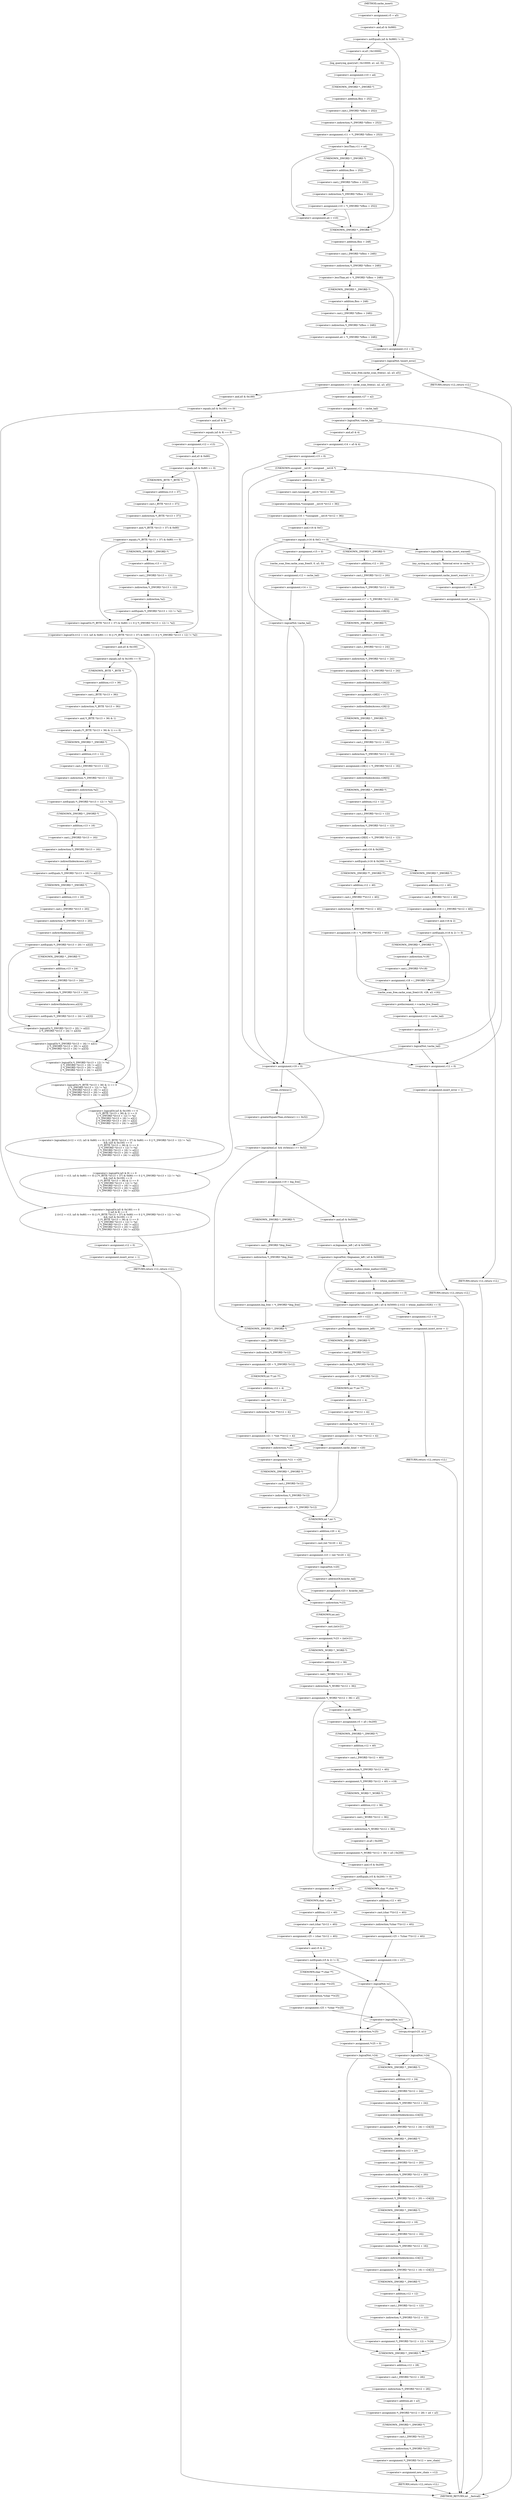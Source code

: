 digraph cache_insert {  
"1000146" [label = "(<operator>.assignment,v5 = a5)" ]
"1000150" [label = "(<operator>.notEquals,(a5 & 0x980) != 0)" ]
"1000151" [label = "(<operator>.and,a5 & 0x980)" ]
"1000156" [label = "(log_query,log_query(a5 | 0x10000, a1, a2, 0))" ]
"1000157" [label = "(<operator>.or,a5 | 0x10000)" ]
"1000163" [label = "(<operator>.assignment,v10 = a4)" ]
"1000166" [label = "(<operator>.assignment,v11 = *(_DWORD *)(fbss + 252))" ]
"1000168" [label = "(<operator>.indirection,*(_DWORD *)(fbss + 252))" ]
"1000169" [label = "(<operator>.cast,(_DWORD *)(fbss + 252))" ]
"1000170" [label = "(UNKNOWN,_DWORD *,_DWORD *)" ]
"1000171" [label = "(<operator>.addition,fbss + 252)" ]
"1000175" [label = "(<operator>.lessThan,v11 < a4)" ]
"1000178" [label = "(<operator>.assignment,v10 = *(_DWORD *)(fbss + 252))" ]
"1000180" [label = "(<operator>.indirection,*(_DWORD *)(fbss + 252))" ]
"1000181" [label = "(<operator>.cast,(_DWORD *)(fbss + 252))" ]
"1000182" [label = "(UNKNOWN,_DWORD *,_DWORD *)" ]
"1000183" [label = "(<operator>.addition,fbss + 252)" ]
"1000188" [label = "(<operator>.assignment,a4 = v10)" ]
"1000192" [label = "(<operator>.lessThan,a4 < *(_DWORD *)(fbss + 248))" ]
"1000194" [label = "(<operator>.indirection,*(_DWORD *)(fbss + 248))" ]
"1000195" [label = "(<operator>.cast,(_DWORD *)(fbss + 248))" ]
"1000196" [label = "(UNKNOWN,_DWORD *,_DWORD *)" ]
"1000197" [label = "(<operator>.addition,fbss + 248)" ]
"1000200" [label = "(<operator>.assignment,a4 = *(_DWORD *)(fbss + 248))" ]
"1000202" [label = "(<operator>.indirection,*(_DWORD *)(fbss + 248))" ]
"1000203" [label = "(<operator>.cast,(_DWORD *)(fbss + 248))" ]
"1000204" [label = "(UNKNOWN,_DWORD *,_DWORD *)" ]
"1000205" [label = "(<operator>.addition,fbss + 248)" ]
"1000208" [label = "(<operator>.assignment,v12 = 0)" ]
"1000212" [label = "(<operator>.logicalNot,!insert_error)" ]
"1000215" [label = "(<operator>.assignment,v13 = cache_scan_free(a1, a2, a3, a5))" ]
"1000217" [label = "(cache_scan_free,cache_scan_free(a1, a2, a3, a5))" ]
"1000226" [label = "(<operator>.logicalOr,(a5 & 0x180) == 0\n        || (a5 & 8) == 0\n        || ((v12 = v13, (a5 & 0x80) == 0) || (*(_BYTE *)(v13 + 37) & 0x80) == 0 || *(_DWORD *)(v13 + 12) != *a2)\n        && ((a5 & 0x100) == 0\n         || (*(_BYTE *)(v13 + 36) & 1) == 0\n         || *(_DWORD *)(v13 + 12) != *a2\n         || *(_DWORD *)(v13 + 16) != a2[1]\n         || *(_DWORD *)(v13 + 20) != a2[2]\n         || *(_DWORD *)(v13 + 24) != a2[3]))" ]
"1000227" [label = "(<operator>.equals,(a5 & 0x180) == 0)" ]
"1000228" [label = "(<operator>.and,a5 & 0x180)" ]
"1000232" [label = "(<operator>.logicalOr,(a5 & 8) == 0\n        || ((v12 = v13, (a5 & 0x80) == 0) || (*(_BYTE *)(v13 + 37) & 0x80) == 0 || *(_DWORD *)(v13 + 12) != *a2)\n        && ((a5 & 0x100) == 0\n         || (*(_BYTE *)(v13 + 36) & 1) == 0\n         || *(_DWORD *)(v13 + 12) != *a2\n         || *(_DWORD *)(v13 + 16) != a2[1]\n         || *(_DWORD *)(v13 + 20) != a2[2]\n         || *(_DWORD *)(v13 + 24) != a2[3]))" ]
"1000233" [label = "(<operator>.equals,(a5 & 8) == 0)" ]
"1000234" [label = "(<operator>.and,a5 & 8)" ]
"1000238" [label = "(<operator>.logicalAnd,((v12 = v13, (a5 & 0x80) == 0) || (*(_BYTE *)(v13 + 37) & 0x80) == 0 || *(_DWORD *)(v13 + 12) != *a2)\n        && ((a5 & 0x100) == 0\n         || (*(_BYTE *)(v13 + 36) & 1) == 0\n         || *(_DWORD *)(v13 + 12) != *a2\n         || *(_DWORD *)(v13 + 16) != a2[1]\n         || *(_DWORD *)(v13 + 20) != a2[2]\n         || *(_DWORD *)(v13 + 24) != a2[3]))" ]
"1000239" [label = "(<operator>.logicalOr,(v12 = v13, (a5 & 0x80) == 0) || (*(_BYTE *)(v13 + 37) & 0x80) == 0 || *(_DWORD *)(v13 + 12) != *a2)" ]
"1000241" [label = "(<operator>.assignment,v12 = v13)" ]
"1000244" [label = "(<operator>.equals,(a5 & 0x80) == 0)" ]
"1000245" [label = "(<operator>.and,a5 & 0x80)" ]
"1000249" [label = "(<operator>.logicalOr,(*(_BYTE *)(v13 + 37) & 0x80) == 0 || *(_DWORD *)(v13 + 12) != *a2)" ]
"1000250" [label = "(<operator>.equals,(*(_BYTE *)(v13 + 37) & 0x80) == 0)" ]
"1000251" [label = "(<operator>.and,*(_BYTE *)(v13 + 37) & 0x80)" ]
"1000252" [label = "(<operator>.indirection,*(_BYTE *)(v13 + 37))" ]
"1000253" [label = "(<operator>.cast,(_BYTE *)(v13 + 37))" ]
"1000254" [label = "(UNKNOWN,_BYTE *,_BYTE *)" ]
"1000255" [label = "(<operator>.addition,v13 + 37)" ]
"1000260" [label = "(<operator>.notEquals,*(_DWORD *)(v13 + 12) != *a2)" ]
"1000261" [label = "(<operator>.indirection,*(_DWORD *)(v13 + 12))" ]
"1000262" [label = "(<operator>.cast,(_DWORD *)(v13 + 12))" ]
"1000263" [label = "(UNKNOWN,_DWORD *,_DWORD *)" ]
"1000264" [label = "(<operator>.addition,v13 + 12)" ]
"1000267" [label = "(<operator>.indirection,*a2)" ]
"1000269" [label = "(<operator>.logicalOr,(a5 & 0x100) == 0\n         || (*(_BYTE *)(v13 + 36) & 1) == 0\n         || *(_DWORD *)(v13 + 12) != *a2\n         || *(_DWORD *)(v13 + 16) != a2[1]\n         || *(_DWORD *)(v13 + 20) != a2[2]\n         || *(_DWORD *)(v13 + 24) != a2[3])" ]
"1000270" [label = "(<operator>.equals,(a5 & 0x100) == 0)" ]
"1000271" [label = "(<operator>.and,a5 & 0x100)" ]
"1000275" [label = "(<operator>.logicalOr,(*(_BYTE *)(v13 + 36) & 1) == 0\n         || *(_DWORD *)(v13 + 12) != *a2\n         || *(_DWORD *)(v13 + 16) != a2[1]\n         || *(_DWORD *)(v13 + 20) != a2[2]\n         || *(_DWORD *)(v13 + 24) != a2[3])" ]
"1000276" [label = "(<operator>.equals,(*(_BYTE *)(v13 + 36) & 1) == 0)" ]
"1000277" [label = "(<operator>.and,*(_BYTE *)(v13 + 36) & 1)" ]
"1000278" [label = "(<operator>.indirection,*(_BYTE *)(v13 + 36))" ]
"1000279" [label = "(<operator>.cast,(_BYTE *)(v13 + 36))" ]
"1000280" [label = "(UNKNOWN,_BYTE *,_BYTE *)" ]
"1000281" [label = "(<operator>.addition,v13 + 36)" ]
"1000286" [label = "(<operator>.logicalOr,*(_DWORD *)(v13 + 12) != *a2\n         || *(_DWORD *)(v13 + 16) != a2[1]\n         || *(_DWORD *)(v13 + 20) != a2[2]\n         || *(_DWORD *)(v13 + 24) != a2[3])" ]
"1000287" [label = "(<operator>.notEquals,*(_DWORD *)(v13 + 12) != *a2)" ]
"1000288" [label = "(<operator>.indirection,*(_DWORD *)(v13 + 12))" ]
"1000289" [label = "(<operator>.cast,(_DWORD *)(v13 + 12))" ]
"1000290" [label = "(UNKNOWN,_DWORD *,_DWORD *)" ]
"1000291" [label = "(<operator>.addition,v13 + 12)" ]
"1000294" [label = "(<operator>.indirection,*a2)" ]
"1000296" [label = "(<operator>.logicalOr,*(_DWORD *)(v13 + 16) != a2[1]\n         || *(_DWORD *)(v13 + 20) != a2[2]\n         || *(_DWORD *)(v13 + 24) != a2[3])" ]
"1000297" [label = "(<operator>.notEquals,*(_DWORD *)(v13 + 16) != a2[1])" ]
"1000298" [label = "(<operator>.indirection,*(_DWORD *)(v13 + 16))" ]
"1000299" [label = "(<operator>.cast,(_DWORD *)(v13 + 16))" ]
"1000300" [label = "(UNKNOWN,_DWORD *,_DWORD *)" ]
"1000301" [label = "(<operator>.addition,v13 + 16)" ]
"1000304" [label = "(<operator>.indirectIndexAccess,a2[1])" ]
"1000307" [label = "(<operator>.logicalOr,*(_DWORD *)(v13 + 20) != a2[2]\n         || *(_DWORD *)(v13 + 24) != a2[3])" ]
"1000308" [label = "(<operator>.notEquals,*(_DWORD *)(v13 + 20) != a2[2])" ]
"1000309" [label = "(<operator>.indirection,*(_DWORD *)(v13 + 20))" ]
"1000310" [label = "(<operator>.cast,(_DWORD *)(v13 + 20))" ]
"1000311" [label = "(UNKNOWN,_DWORD *,_DWORD *)" ]
"1000312" [label = "(<operator>.addition,v13 + 20)" ]
"1000315" [label = "(<operator>.indirectIndexAccess,a2[2])" ]
"1000318" [label = "(<operator>.notEquals,*(_DWORD *)(v13 + 24) != a2[3])" ]
"1000319" [label = "(<operator>.indirection,*(_DWORD *)(v13 + 24))" ]
"1000320" [label = "(<operator>.cast,(_DWORD *)(v13 + 24))" ]
"1000321" [label = "(UNKNOWN,_DWORD *,_DWORD *)" ]
"1000322" [label = "(<operator>.addition,v13 + 24)" ]
"1000325" [label = "(<operator>.indirectIndexAccess,a2[3])" ]
"1000329" [label = "(<operator>.assignment,v12 = 0)" ]
"1000332" [label = "(<operator>.assignment,insert_error = 1)" ]
"1000335" [label = "(RETURN,return v12;,return v12;)" ]
"1000337" [label = "(<operator>.assignment,v27 = a2)" ]
"1000340" [label = "(<operator>.assignment,v12 = cache_tail)" ]
"1000344" [label = "(<operator>.logicalNot,!cache_tail)" ]
"1000348" [label = "(<operator>.assignment,v12 = 0)" ]
"1000351" [label = "(<operator>.assignment,insert_error = 1)" ]
"1000354" [label = "(RETURN,return v12;,return v12;)" ]
"1000356" [label = "(<operator>.assignment,v14 = a5 & 4)" ]
"1000358" [label = "(<operator>.and,a5 & 4)" ]
"1000361" [label = "(<operator>.assignment,v15 = 0)" ]
"1000367" [label = "(<operator>.assignment,v16 = *(unsigned __int16 *)(v12 + 36))" ]
"1000369" [label = "(<operator>.indirection,*(unsigned __int16 *)(v12 + 36))" ]
"1000370" [label = "(<operator>.cast,(unsigned __int16 *)(v12 + 36))" ]
"1000371" [label = "(UNKNOWN,unsigned __int16 *,unsigned __int16 *)" ]
"1000372" [label = "(<operator>.addition,v12 + 36)" ]
"1000376" [label = "(<operator>.equals,(v16 & 0xC) == 0)" ]
"1000377" [label = "(<operator>.and,v16 & 0xC)" ]
"1000386" [label = "(<operator>.logicalNot,!cache_insert_warned)" ]
"1000389" [label = "(my_syslog,my_syslog(3, \"Internal error in cache.\"))" ]
"1000392" [label = "(<operator>.assignment,cache_insert_warned = 1)" ]
"1000395" [label = "(<operator>.assignment,v12 = 0)" ]
"1000398" [label = "(<operator>.assignment,insert_error = 1)" ]
"1000401" [label = "(RETURN,return v12;,return v12;)" ]
"1000406" [label = "(<operator>.assignment,v17 = *(_DWORD *)(v12 + 20))" ]
"1000408" [label = "(<operator>.indirection,*(_DWORD *)(v12 + 20))" ]
"1000409" [label = "(<operator>.cast,(_DWORD *)(v12 + 20))" ]
"1000410" [label = "(UNKNOWN,_DWORD *,_DWORD *)" ]
"1000411" [label = "(<operator>.addition,v12 + 20)" ]
"1000414" [label = "(<operator>.assignment,v28[3] = *(_DWORD *)(v12 + 24))" ]
"1000415" [label = "(<operator>.indirectIndexAccess,v28[3])" ]
"1000418" [label = "(<operator>.indirection,*(_DWORD *)(v12 + 24))" ]
"1000419" [label = "(<operator>.cast,(_DWORD *)(v12 + 24))" ]
"1000420" [label = "(UNKNOWN,_DWORD *,_DWORD *)" ]
"1000421" [label = "(<operator>.addition,v12 + 24)" ]
"1000424" [label = "(<operator>.assignment,v28[2] = v17)" ]
"1000425" [label = "(<operator>.indirectIndexAccess,v28[2])" ]
"1000429" [label = "(<operator>.assignment,v28[1] = *(_DWORD *)(v12 + 16))" ]
"1000430" [label = "(<operator>.indirectIndexAccess,v28[1])" ]
"1000433" [label = "(<operator>.indirection,*(_DWORD *)(v12 + 16))" ]
"1000434" [label = "(<operator>.cast,(_DWORD *)(v12 + 16))" ]
"1000435" [label = "(UNKNOWN,_DWORD *,_DWORD *)" ]
"1000436" [label = "(<operator>.addition,v12 + 16)" ]
"1000439" [label = "(<operator>.assignment,v28[0] = *(_DWORD *)(v12 + 12))" ]
"1000440" [label = "(<operator>.indirectIndexAccess,v28[0])" ]
"1000443" [label = "(<operator>.indirection,*(_DWORD *)(v12 + 12))" ]
"1000444" [label = "(<operator>.cast,(_DWORD *)(v12 + 12))" ]
"1000445" [label = "(UNKNOWN,_DWORD *,_DWORD *)" ]
"1000446" [label = "(<operator>.addition,v12 + 12)" ]
"1000450" [label = "(<operator>.notEquals,(v16 & 0x200) != 0)" ]
"1000451" [label = "(<operator>.and,v16 & 0x200)" ]
"1000456" [label = "(<operator>.assignment,v18 = *(_DWORD **)(v12 + 40))" ]
"1000458" [label = "(<operator>.indirection,*(_DWORD **)(v12 + 40))" ]
"1000459" [label = "(<operator>.cast,(_DWORD **)(v12 + 40))" ]
"1000460" [label = "(UNKNOWN,_DWORD **,_DWORD **)" ]
"1000461" [label = "(<operator>.addition,v12 + 40)" ]
"1000466" [label = "(<operator>.assignment,v18 = (_DWORD *)(v12 + 40))" ]
"1000468" [label = "(<operator>.cast,(_DWORD *)(v12 + 40))" ]
"1000469" [label = "(UNKNOWN,_DWORD *,_DWORD *)" ]
"1000470" [label = "(<operator>.addition,v12 + 40)" ]
"1000474" [label = "(<operator>.notEquals,(v16 & 2) != 0)" ]
"1000475" [label = "(<operator>.and,v16 & 2)" ]
"1000479" [label = "(<operator>.assignment,v18 = (_DWORD *)*v18)" ]
"1000481" [label = "(<operator>.cast,(_DWORD *)*v18)" ]
"1000482" [label = "(UNKNOWN,_DWORD *,_DWORD *)" ]
"1000483" [label = "(<operator>.indirection,*v18)" ]
"1000485" [label = "(cache_scan_free,cache_scan_free(v18, v28, a3, v16))" ]
"1000490" [label = "(<operator>.preIncrement,++cache_live_freed)" ]
"1000492" [label = "(<operator>.assignment,v12 = cache_tail)" ]
"1000495" [label = "(<operator>.assignment,v15 = 1)" ]
"1000499" [label = "(<operator>.logicalNot,!cache_tail)" ]
"1000504" [label = "(<operator>.assignment,v15 = 0)" ]
"1000507" [label = "(cache_scan_free,cache_scan_free(0, 0, a3, 0))" ]
"1000512" [label = "(<operator>.assignment,v12 = cache_tail)" ]
"1000515" [label = "(<operator>.assignment,v14 = 1)" ]
"1000519" [label = "(<operator>.logicalNot,!cache_tail)" ]
"1000522" [label = "(<operator>.assignment,v19 = 0)" ]
"1000526" [label = "(<operator>.logicalAnd,a1 && strlen(a1) >= 0x32)" ]
"1000528" [label = "(<operator>.greaterEqualsThan,strlen(a1) >= 0x32)" ]
"1000529" [label = "(strlen,strlen(a1))" ]
"1000533" [label = "(<operator>.assignment,v19 = big_free)" ]
"1000539" [label = "(<operator>.assignment,big_free = *(_DWORD *)big_free)" ]
"1000541" [label = "(<operator>.indirection,*(_DWORD *)big_free)" ]
"1000542" [label = "(<operator>.cast,(_DWORD *)big_free)" ]
"1000543" [label = "(UNKNOWN,_DWORD *,_DWORD *)" ]
"1000548" [label = "(<operator>.logicalOr,!(bignames_left | a5 & 0x5000) || (v22 = whine_malloc(1028)) == 0)" ]
"1000549" [label = "(<operator>.logicalNot,!(bignames_left | a5 & 0x5000))" ]
"1000550" [label = "(<operator>.or,bignames_left | a5 & 0x5000)" ]
"1000552" [label = "(<operator>.and,a5 & 0x5000)" ]
"1000555" [label = "(<operator>.equals,(v22 = whine_malloc(1028)) == 0)" ]
"1000556" [label = "(<operator>.assignment,v22 = whine_malloc(1028))" ]
"1000558" [label = "(whine_malloc,whine_malloc(1028))" ]
"1000562" [label = "(<operator>.assignment,v12 = 0)" ]
"1000565" [label = "(<operator>.assignment,insert_error = 1)" ]
"1000568" [label = "(RETURN,return v12;,return v12;)" ]
"1000570" [label = "(<operator>.assignment,v19 = v22)" ]
"1000576" [label = "(<operator>.preDecrement,--bignames_left)" ]
"1000578" [label = "(<operator>.assignment,v20 = *(_DWORD *)v12)" ]
"1000580" [label = "(<operator>.indirection,*(_DWORD *)v12)" ]
"1000581" [label = "(<operator>.cast,(_DWORD *)v12)" ]
"1000582" [label = "(UNKNOWN,_DWORD *,_DWORD *)" ]
"1000584" [label = "(<operator>.assignment,v21 = *(int **)(v12 + 4))" ]
"1000586" [label = "(<operator>.indirection,*(int **)(v12 + 4))" ]
"1000587" [label = "(<operator>.cast,(int **)(v12 + 4))" ]
"1000588" [label = "(UNKNOWN,int **,int **)" ]
"1000589" [label = "(<operator>.addition,v12 + 4)" ]
"1000596" [label = "(<operator>.assignment,v20 = *(_DWORD *)v12)" ]
"1000598" [label = "(<operator>.indirection,*(_DWORD *)v12)" ]
"1000599" [label = "(<operator>.cast,(_DWORD *)v12)" ]
"1000600" [label = "(UNKNOWN,_DWORD *,_DWORD *)" ]
"1000602" [label = "(<operator>.assignment,v21 = *(int **)(v12 + 4))" ]
"1000604" [label = "(<operator>.indirection,*(int **)(v12 + 4))" ]
"1000605" [label = "(<operator>.cast,(int **)(v12 + 4))" ]
"1000606" [label = "(UNKNOWN,int **,int **)" ]
"1000607" [label = "(<operator>.addition,v12 + 4)" ]
"1000614" [label = "(<operator>.assignment,*v21 = v20)" ]
"1000615" [label = "(<operator>.indirection,*v21)" ]
"1000618" [label = "(<operator>.assignment,v20 = *(_DWORD *)v12)" ]
"1000620" [label = "(<operator>.indirection,*(_DWORD *)v12)" ]
"1000621" [label = "(<operator>.cast,(_DWORD *)v12)" ]
"1000622" [label = "(UNKNOWN,_DWORD *,_DWORD *)" ]
"1000626" [label = "(<operator>.assignment,cache_head = v20)" ]
"1000630" [label = "(<operator>.assignment,v23 = (int *)(v20 + 4))" ]
"1000632" [label = "(<operator>.cast,(int *)(v20 + 4))" ]
"1000633" [label = "(UNKNOWN,int *,int *)" ]
"1000634" [label = "(<operator>.addition,v20 + 4)" ]
"1000638" [label = "(<operator>.logicalNot,!v20)" ]
"1000640" [label = "(<operator>.assignment,v23 = &cache_tail)" ]
"1000642" [label = "(<operator>.addressOf,&cache_tail)" ]
"1000644" [label = "(<operator>.assignment,*v23 = (int)v21)" ]
"1000645" [label = "(<operator>.indirection,*v23)" ]
"1000647" [label = "(<operator>.cast,(int)v21)" ]
"1000648" [label = "(UNKNOWN,int,int)" ]
"1000650" [label = "(<operator>.assignment,*(_WORD *)(v12 + 36) = a5)" ]
"1000651" [label = "(<operator>.indirection,*(_WORD *)(v12 + 36))" ]
"1000652" [label = "(<operator>.cast,(_WORD *)(v12 + 36))" ]
"1000653" [label = "(UNKNOWN,_WORD *,_WORD *)" ]
"1000654" [label = "(<operator>.addition,v12 + 36)" ]
"1000661" [label = "(<operator>.assignment,v5 = a5 | 0x200)" ]
"1000663" [label = "(<operator>.or,a5 | 0x200)" ]
"1000666" [label = "(<operator>.assignment,*(_DWORD *)(v12 + 40) = v19)" ]
"1000667" [label = "(<operator>.indirection,*(_DWORD *)(v12 + 40))" ]
"1000668" [label = "(<operator>.cast,(_DWORD *)(v12 + 40))" ]
"1000669" [label = "(UNKNOWN,_DWORD *,_DWORD *)" ]
"1000670" [label = "(<operator>.addition,v12 + 40)" ]
"1000674" [label = "(<operator>.assignment,*(_WORD *)(v12 + 36) = a5 | 0x200)" ]
"1000675" [label = "(<operator>.indirection,*(_WORD *)(v12 + 36))" ]
"1000676" [label = "(<operator>.cast,(_WORD *)(v12 + 36))" ]
"1000677" [label = "(UNKNOWN,_WORD *,_WORD *)" ]
"1000678" [label = "(<operator>.addition,v12 + 36)" ]
"1000681" [label = "(<operator>.or,a5 | 0x200)" ]
"1000685" [label = "(<operator>.notEquals,(v5 & 0x200) != 0)" ]
"1000686" [label = "(<operator>.and,v5 & 0x200)" ]
"1000691" [label = "(<operator>.assignment,v25 = *(char **)(v12 + 40))" ]
"1000693" [label = "(<operator>.indirection,*(char **)(v12 + 40))" ]
"1000694" [label = "(<operator>.cast,(char **)(v12 + 40))" ]
"1000695" [label = "(UNKNOWN,char **,char **)" ]
"1000696" [label = "(<operator>.addition,v12 + 40)" ]
"1000699" [label = "(<operator>.assignment,v24 = v27)" ]
"1000704" [label = "(<operator>.assignment,v24 = v27)" ]
"1000707" [label = "(<operator>.assignment,v25 = (char *)(v12 + 40))" ]
"1000709" [label = "(<operator>.cast,(char *)(v12 + 40))" ]
"1000710" [label = "(UNKNOWN,char *,char *)" ]
"1000711" [label = "(<operator>.addition,v12 + 40)" ]
"1000715" [label = "(<operator>.notEquals,(v5 & 2) != 0)" ]
"1000716" [label = "(<operator>.and,v5 & 2)" ]
"1000721" [label = "(<operator>.assignment,v25 = *(char **)v25)" ]
"1000723" [label = "(<operator>.indirection,*(char **)v25)" ]
"1000724" [label = "(<operator>.cast,(char **)v25)" ]
"1000725" [label = "(UNKNOWN,char **,char **)" ]
"1000728" [label = "(<operator>.logicalNot,!a1)" ]
"1000732" [label = "(<operator>.assignment,*v25 = 0)" ]
"1000733" [label = "(<operator>.indirection,*v25)" ]
"1000737" [label = "(<operator>.logicalNot,!v24)" ]
"1000741" [label = "(<operator>.assignment,*(_DWORD *)(v12 + 28) = a4 + a3)" ]
"1000742" [label = "(<operator>.indirection,*(_DWORD *)(v12 + 28))" ]
"1000743" [label = "(<operator>.cast,(_DWORD *)(v12 + 28))" ]
"1000744" [label = "(UNKNOWN,_DWORD *,_DWORD *)" ]
"1000745" [label = "(<operator>.addition,v12 + 28)" ]
"1000748" [label = "(<operator>.addition,a4 + a3)" ]
"1000751" [label = "(<operator>.assignment,*(_DWORD *)v12 = new_chain)" ]
"1000752" [label = "(<operator>.indirection,*(_DWORD *)v12)" ]
"1000753" [label = "(<operator>.cast,(_DWORD *)v12)" ]
"1000754" [label = "(UNKNOWN,_DWORD *,_DWORD *)" ]
"1000757" [label = "(<operator>.assignment,new_chain = v12)" ]
"1000760" [label = "(RETURN,return v12;,return v12;)" ]
"1000763" [label = "(<operator>.assignment,*(_DWORD *)(v12 + 24) = v24[3])" ]
"1000764" [label = "(<operator>.indirection,*(_DWORD *)(v12 + 24))" ]
"1000765" [label = "(<operator>.cast,(_DWORD *)(v12 + 24))" ]
"1000766" [label = "(UNKNOWN,_DWORD *,_DWORD *)" ]
"1000767" [label = "(<operator>.addition,v12 + 24)" ]
"1000770" [label = "(<operator>.indirectIndexAccess,v24[3])" ]
"1000773" [label = "(<operator>.assignment,*(_DWORD *)(v12 + 20) = v24[2])" ]
"1000774" [label = "(<operator>.indirection,*(_DWORD *)(v12 + 20))" ]
"1000775" [label = "(<operator>.cast,(_DWORD *)(v12 + 20))" ]
"1000776" [label = "(UNKNOWN,_DWORD *,_DWORD *)" ]
"1000777" [label = "(<operator>.addition,v12 + 20)" ]
"1000780" [label = "(<operator>.indirectIndexAccess,v24[2])" ]
"1000783" [label = "(<operator>.assignment,*(_DWORD *)(v12 + 16) = v24[1])" ]
"1000784" [label = "(<operator>.indirection,*(_DWORD *)(v12 + 16))" ]
"1000785" [label = "(<operator>.cast,(_DWORD *)(v12 + 16))" ]
"1000786" [label = "(UNKNOWN,_DWORD *,_DWORD *)" ]
"1000787" [label = "(<operator>.addition,v12 + 16)" ]
"1000790" [label = "(<operator>.indirectIndexAccess,v24[1])" ]
"1000793" [label = "(<operator>.assignment,*(_DWORD *)(v12 + 12) = *v24)" ]
"1000794" [label = "(<operator>.indirection,*(_DWORD *)(v12 + 12))" ]
"1000795" [label = "(<operator>.cast,(_DWORD *)(v12 + 12))" ]
"1000796" [label = "(UNKNOWN,_DWORD *,_DWORD *)" ]
"1000797" [label = "(<operator>.addition,v12 + 12)" ]
"1000800" [label = "(<operator>.indirection,*v24)" ]
"1000804" [label = "(strcpy,strcpy(v25, a1))" ]
"1000808" [label = "(<operator>.logicalNot,!v24)" ]
"1000813" [label = "(<operator>.logicalNot,!a1)" ]
"1000817" [label = "(RETURN,return v12;,return v12;)" ]
"1000120" [label = "(METHOD,cache_insert)" ]
"1000819" [label = "(METHOD_RETURN,int __fastcall)" ]
  "1000146" -> "1000151" 
  "1000150" -> "1000157" 
  "1000150" -> "1000208" 
  "1000151" -> "1000150" 
  "1000156" -> "1000163" 
  "1000157" -> "1000156" 
  "1000163" -> "1000170" 
  "1000166" -> "1000175" 
  "1000168" -> "1000166" 
  "1000169" -> "1000168" 
  "1000170" -> "1000171" 
  "1000171" -> "1000169" 
  "1000175" -> "1000182" 
  "1000175" -> "1000188" 
  "1000175" -> "1000196" 
  "1000178" -> "1000188" 
  "1000178" -> "1000196" 
  "1000180" -> "1000178" 
  "1000181" -> "1000180" 
  "1000182" -> "1000183" 
  "1000183" -> "1000181" 
  "1000188" -> "1000196" 
  "1000192" -> "1000204" 
  "1000192" -> "1000208" 
  "1000194" -> "1000192" 
  "1000195" -> "1000194" 
  "1000196" -> "1000197" 
  "1000197" -> "1000195" 
  "1000200" -> "1000208" 
  "1000202" -> "1000200" 
  "1000203" -> "1000202" 
  "1000204" -> "1000205" 
  "1000205" -> "1000203" 
  "1000208" -> "1000212" 
  "1000212" -> "1000217" 
  "1000212" -> "1000817" 
  "1000215" -> "1000228" 
  "1000215" -> "1000337" 
  "1000217" -> "1000215" 
  "1000226" -> "1000329" 
  "1000226" -> "1000335" 
  "1000227" -> "1000226" 
  "1000227" -> "1000234" 
  "1000228" -> "1000227" 
  "1000232" -> "1000226" 
  "1000233" -> "1000232" 
  "1000233" -> "1000241" 
  "1000234" -> "1000233" 
  "1000238" -> "1000232" 
  "1000239" -> "1000238" 
  "1000239" -> "1000271" 
  "1000241" -> "1000245" 
  "1000244" -> "1000254" 
  "1000244" -> "1000239" 
  "1000245" -> "1000244" 
  "1000249" -> "1000239" 
  "1000250" -> "1000263" 
  "1000250" -> "1000249" 
  "1000251" -> "1000250" 
  "1000252" -> "1000251" 
  "1000253" -> "1000252" 
  "1000254" -> "1000255" 
  "1000255" -> "1000253" 
  "1000260" -> "1000249" 
  "1000261" -> "1000267" 
  "1000262" -> "1000261" 
  "1000263" -> "1000264" 
  "1000264" -> "1000262" 
  "1000267" -> "1000260" 
  "1000269" -> "1000238" 
  "1000270" -> "1000280" 
  "1000270" -> "1000269" 
  "1000271" -> "1000270" 
  "1000275" -> "1000269" 
  "1000276" -> "1000290" 
  "1000276" -> "1000275" 
  "1000277" -> "1000276" 
  "1000278" -> "1000277" 
  "1000279" -> "1000278" 
  "1000280" -> "1000281" 
  "1000281" -> "1000279" 
  "1000286" -> "1000275" 
  "1000287" -> "1000300" 
  "1000287" -> "1000286" 
  "1000288" -> "1000294" 
  "1000289" -> "1000288" 
  "1000290" -> "1000291" 
  "1000291" -> "1000289" 
  "1000294" -> "1000287" 
  "1000296" -> "1000286" 
  "1000297" -> "1000311" 
  "1000297" -> "1000296" 
  "1000298" -> "1000304" 
  "1000299" -> "1000298" 
  "1000300" -> "1000301" 
  "1000301" -> "1000299" 
  "1000304" -> "1000297" 
  "1000307" -> "1000296" 
  "1000308" -> "1000321" 
  "1000308" -> "1000307" 
  "1000309" -> "1000315" 
  "1000310" -> "1000309" 
  "1000311" -> "1000312" 
  "1000312" -> "1000310" 
  "1000315" -> "1000308" 
  "1000318" -> "1000307" 
  "1000319" -> "1000325" 
  "1000320" -> "1000319" 
  "1000321" -> "1000322" 
  "1000322" -> "1000320" 
  "1000325" -> "1000318" 
  "1000329" -> "1000332" 
  "1000332" -> "1000335" 
  "1000335" -> "1000819" 
  "1000337" -> "1000340" 
  "1000340" -> "1000344" 
  "1000344" -> "1000348" 
  "1000344" -> "1000358" 
  "1000348" -> "1000351" 
  "1000351" -> "1000354" 
  "1000354" -> "1000819" 
  "1000356" -> "1000361" 
  "1000358" -> "1000356" 
  "1000361" -> "1000371" 
  "1000361" -> "1000522" 
  "1000367" -> "1000377" 
  "1000369" -> "1000367" 
  "1000370" -> "1000369" 
  "1000371" -> "1000372" 
  "1000372" -> "1000370" 
  "1000376" -> "1000522" 
  "1000376" -> "1000386" 
  "1000376" -> "1000410" 
  "1000376" -> "1000504" 
  "1000377" -> "1000376" 
  "1000386" -> "1000389" 
  "1000386" -> "1000395" 
  "1000389" -> "1000392" 
  "1000392" -> "1000395" 
  "1000395" -> "1000398" 
  "1000398" -> "1000401" 
  "1000401" -> "1000819" 
  "1000406" -> "1000415" 
  "1000408" -> "1000406" 
  "1000409" -> "1000408" 
  "1000410" -> "1000411" 
  "1000411" -> "1000409" 
  "1000414" -> "1000425" 
  "1000415" -> "1000420" 
  "1000418" -> "1000414" 
  "1000419" -> "1000418" 
  "1000420" -> "1000421" 
  "1000421" -> "1000419" 
  "1000424" -> "1000430" 
  "1000425" -> "1000424" 
  "1000429" -> "1000440" 
  "1000430" -> "1000435" 
  "1000433" -> "1000429" 
  "1000434" -> "1000433" 
  "1000435" -> "1000436" 
  "1000436" -> "1000434" 
  "1000439" -> "1000451" 
  "1000440" -> "1000445" 
  "1000443" -> "1000439" 
  "1000444" -> "1000443" 
  "1000445" -> "1000446" 
  "1000446" -> "1000444" 
  "1000450" -> "1000460" 
  "1000450" -> "1000469" 
  "1000451" -> "1000450" 
  "1000456" -> "1000485" 
  "1000458" -> "1000456" 
  "1000459" -> "1000458" 
  "1000460" -> "1000461" 
  "1000461" -> "1000459" 
  "1000466" -> "1000475" 
  "1000468" -> "1000466" 
  "1000469" -> "1000470" 
  "1000470" -> "1000468" 
  "1000474" -> "1000482" 
  "1000474" -> "1000485" 
  "1000475" -> "1000474" 
  "1000479" -> "1000485" 
  "1000481" -> "1000479" 
  "1000482" -> "1000483" 
  "1000483" -> "1000481" 
  "1000485" -> "1000490" 
  "1000490" -> "1000492" 
  "1000492" -> "1000495" 
  "1000495" -> "1000499" 
  "1000499" -> "1000371" 
  "1000499" -> "1000522" 
  "1000499" -> "1000348" 
  "1000504" -> "1000507" 
  "1000507" -> "1000512" 
  "1000512" -> "1000515" 
  "1000515" -> "1000519" 
  "1000519" -> "1000371" 
  "1000519" -> "1000522" 
  "1000519" -> "1000348" 
  "1000522" -> "1000526" 
  "1000522" -> "1000529" 
  "1000526" -> "1000533" 
  "1000526" -> "1000600" 
  "1000528" -> "1000526" 
  "1000529" -> "1000528" 
  "1000533" -> "1000543" 
  "1000533" -> "1000552" 
  "1000539" -> "1000600" 
  "1000541" -> "1000539" 
  "1000542" -> "1000541" 
  "1000543" -> "1000542" 
  "1000548" -> "1000562" 
  "1000548" -> "1000570" 
  "1000549" -> "1000548" 
  "1000549" -> "1000558" 
  "1000550" -> "1000549" 
  "1000552" -> "1000550" 
  "1000555" -> "1000548" 
  "1000556" -> "1000555" 
  "1000558" -> "1000556" 
  "1000562" -> "1000565" 
  "1000565" -> "1000568" 
  "1000568" -> "1000819" 
  "1000570" -> "1000576" 
  "1000570" -> "1000600" 
  "1000576" -> "1000582" 
  "1000578" -> "1000588" 
  "1000580" -> "1000578" 
  "1000581" -> "1000580" 
  "1000582" -> "1000581" 
  "1000584" -> "1000615" 
  "1000584" -> "1000626" 
  "1000586" -> "1000584" 
  "1000587" -> "1000586" 
  "1000588" -> "1000589" 
  "1000589" -> "1000587" 
  "1000596" -> "1000606" 
  "1000598" -> "1000596" 
  "1000599" -> "1000598" 
  "1000600" -> "1000599" 
  "1000602" -> "1000615" 
  "1000602" -> "1000626" 
  "1000604" -> "1000602" 
  "1000605" -> "1000604" 
  "1000606" -> "1000607" 
  "1000607" -> "1000605" 
  "1000614" -> "1000622" 
  "1000615" -> "1000614" 
  "1000618" -> "1000633" 
  "1000620" -> "1000618" 
  "1000621" -> "1000620" 
  "1000622" -> "1000621" 
  "1000626" -> "1000633" 
  "1000630" -> "1000638" 
  "1000632" -> "1000630" 
  "1000633" -> "1000634" 
  "1000634" -> "1000632" 
  "1000638" -> "1000642" 
  "1000638" -> "1000645" 
  "1000640" -> "1000645" 
  "1000642" -> "1000640" 
  "1000644" -> "1000653" 
  "1000645" -> "1000648" 
  "1000647" -> "1000644" 
  "1000648" -> "1000647" 
  "1000650" -> "1000663" 
  "1000650" -> "1000686" 
  "1000651" -> "1000650" 
  "1000652" -> "1000651" 
  "1000653" -> "1000654" 
  "1000654" -> "1000652" 
  "1000661" -> "1000669" 
  "1000663" -> "1000661" 
  "1000666" -> "1000677" 
  "1000667" -> "1000666" 
  "1000668" -> "1000667" 
  "1000669" -> "1000670" 
  "1000670" -> "1000668" 
  "1000674" -> "1000686" 
  "1000675" -> "1000681" 
  "1000676" -> "1000675" 
  "1000677" -> "1000678" 
  "1000678" -> "1000676" 
  "1000681" -> "1000674" 
  "1000685" -> "1000695" 
  "1000685" -> "1000704" 
  "1000686" -> "1000685" 
  "1000691" -> "1000699" 
  "1000693" -> "1000691" 
  "1000694" -> "1000693" 
  "1000695" -> "1000696" 
  "1000696" -> "1000694" 
  "1000699" -> "1000813" 
  "1000704" -> "1000710" 
  "1000707" -> "1000716" 
  "1000709" -> "1000707" 
  "1000710" -> "1000711" 
  "1000711" -> "1000709" 
  "1000715" -> "1000725" 
  "1000715" -> "1000813" 
  "1000716" -> "1000715" 
  "1000721" -> "1000728" 
  "1000723" -> "1000721" 
  "1000724" -> "1000723" 
  "1000725" -> "1000724" 
  "1000728" -> "1000733" 
  "1000728" -> "1000804" 
  "1000732" -> "1000737" 
  "1000733" -> "1000732" 
  "1000737" -> "1000744" 
  "1000737" -> "1000766" 
  "1000741" -> "1000754" 
  "1000742" -> "1000748" 
  "1000743" -> "1000742" 
  "1000744" -> "1000745" 
  "1000745" -> "1000743" 
  "1000748" -> "1000741" 
  "1000751" -> "1000757" 
  "1000752" -> "1000751" 
  "1000753" -> "1000752" 
  "1000754" -> "1000753" 
  "1000757" -> "1000760" 
  "1000760" -> "1000819" 
  "1000763" -> "1000776" 
  "1000764" -> "1000770" 
  "1000765" -> "1000764" 
  "1000766" -> "1000767" 
  "1000767" -> "1000765" 
  "1000770" -> "1000763" 
  "1000773" -> "1000786" 
  "1000774" -> "1000780" 
  "1000775" -> "1000774" 
  "1000776" -> "1000777" 
  "1000777" -> "1000775" 
  "1000780" -> "1000773" 
  "1000783" -> "1000796" 
  "1000784" -> "1000790" 
  "1000785" -> "1000784" 
  "1000786" -> "1000787" 
  "1000787" -> "1000785" 
  "1000790" -> "1000783" 
  "1000793" -> "1000744" 
  "1000794" -> "1000800" 
  "1000795" -> "1000794" 
  "1000796" -> "1000797" 
  "1000797" -> "1000795" 
  "1000800" -> "1000793" 
  "1000804" -> "1000808" 
  "1000808" -> "1000744" 
  "1000808" -> "1000766" 
  "1000813" -> "1000733" 
  "1000813" -> "1000804" 
  "1000817" -> "1000819" 
  "1000120" -> "1000146" 
}
